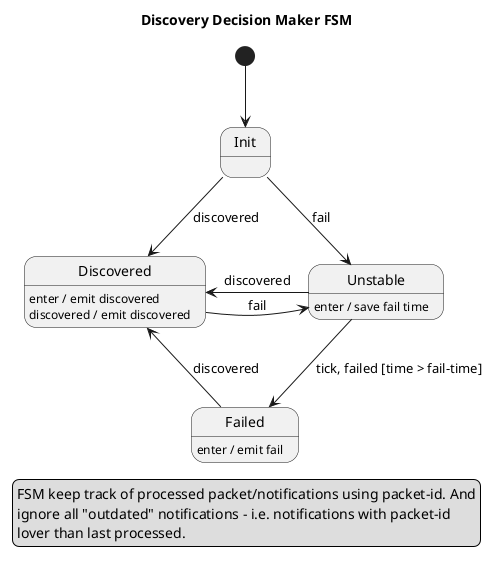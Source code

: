 @startuml
title Discovery Decision Maker FSM

legend
    FSM keep track of processed packet/notifications using packet-id. And
    ignore all "outdated" notifications - i.e. notifications with packet-id
    lover than last processed.
endlegend

[*] --> Init

Init -> Discovered : discovered
Init -d-> Unstable : fail

Unstable : enter / save fail time
Unstable -d-> Failed : tick, failed [time > fail-time]
Unstable -> Discovered : discovered

Failed : enter / emit fail
Failed -> Discovered : discovered

Discovered -> Unstable : fail
Discovered : enter / emit discovered
Discovered : discovered / emit discovered

@enduml
